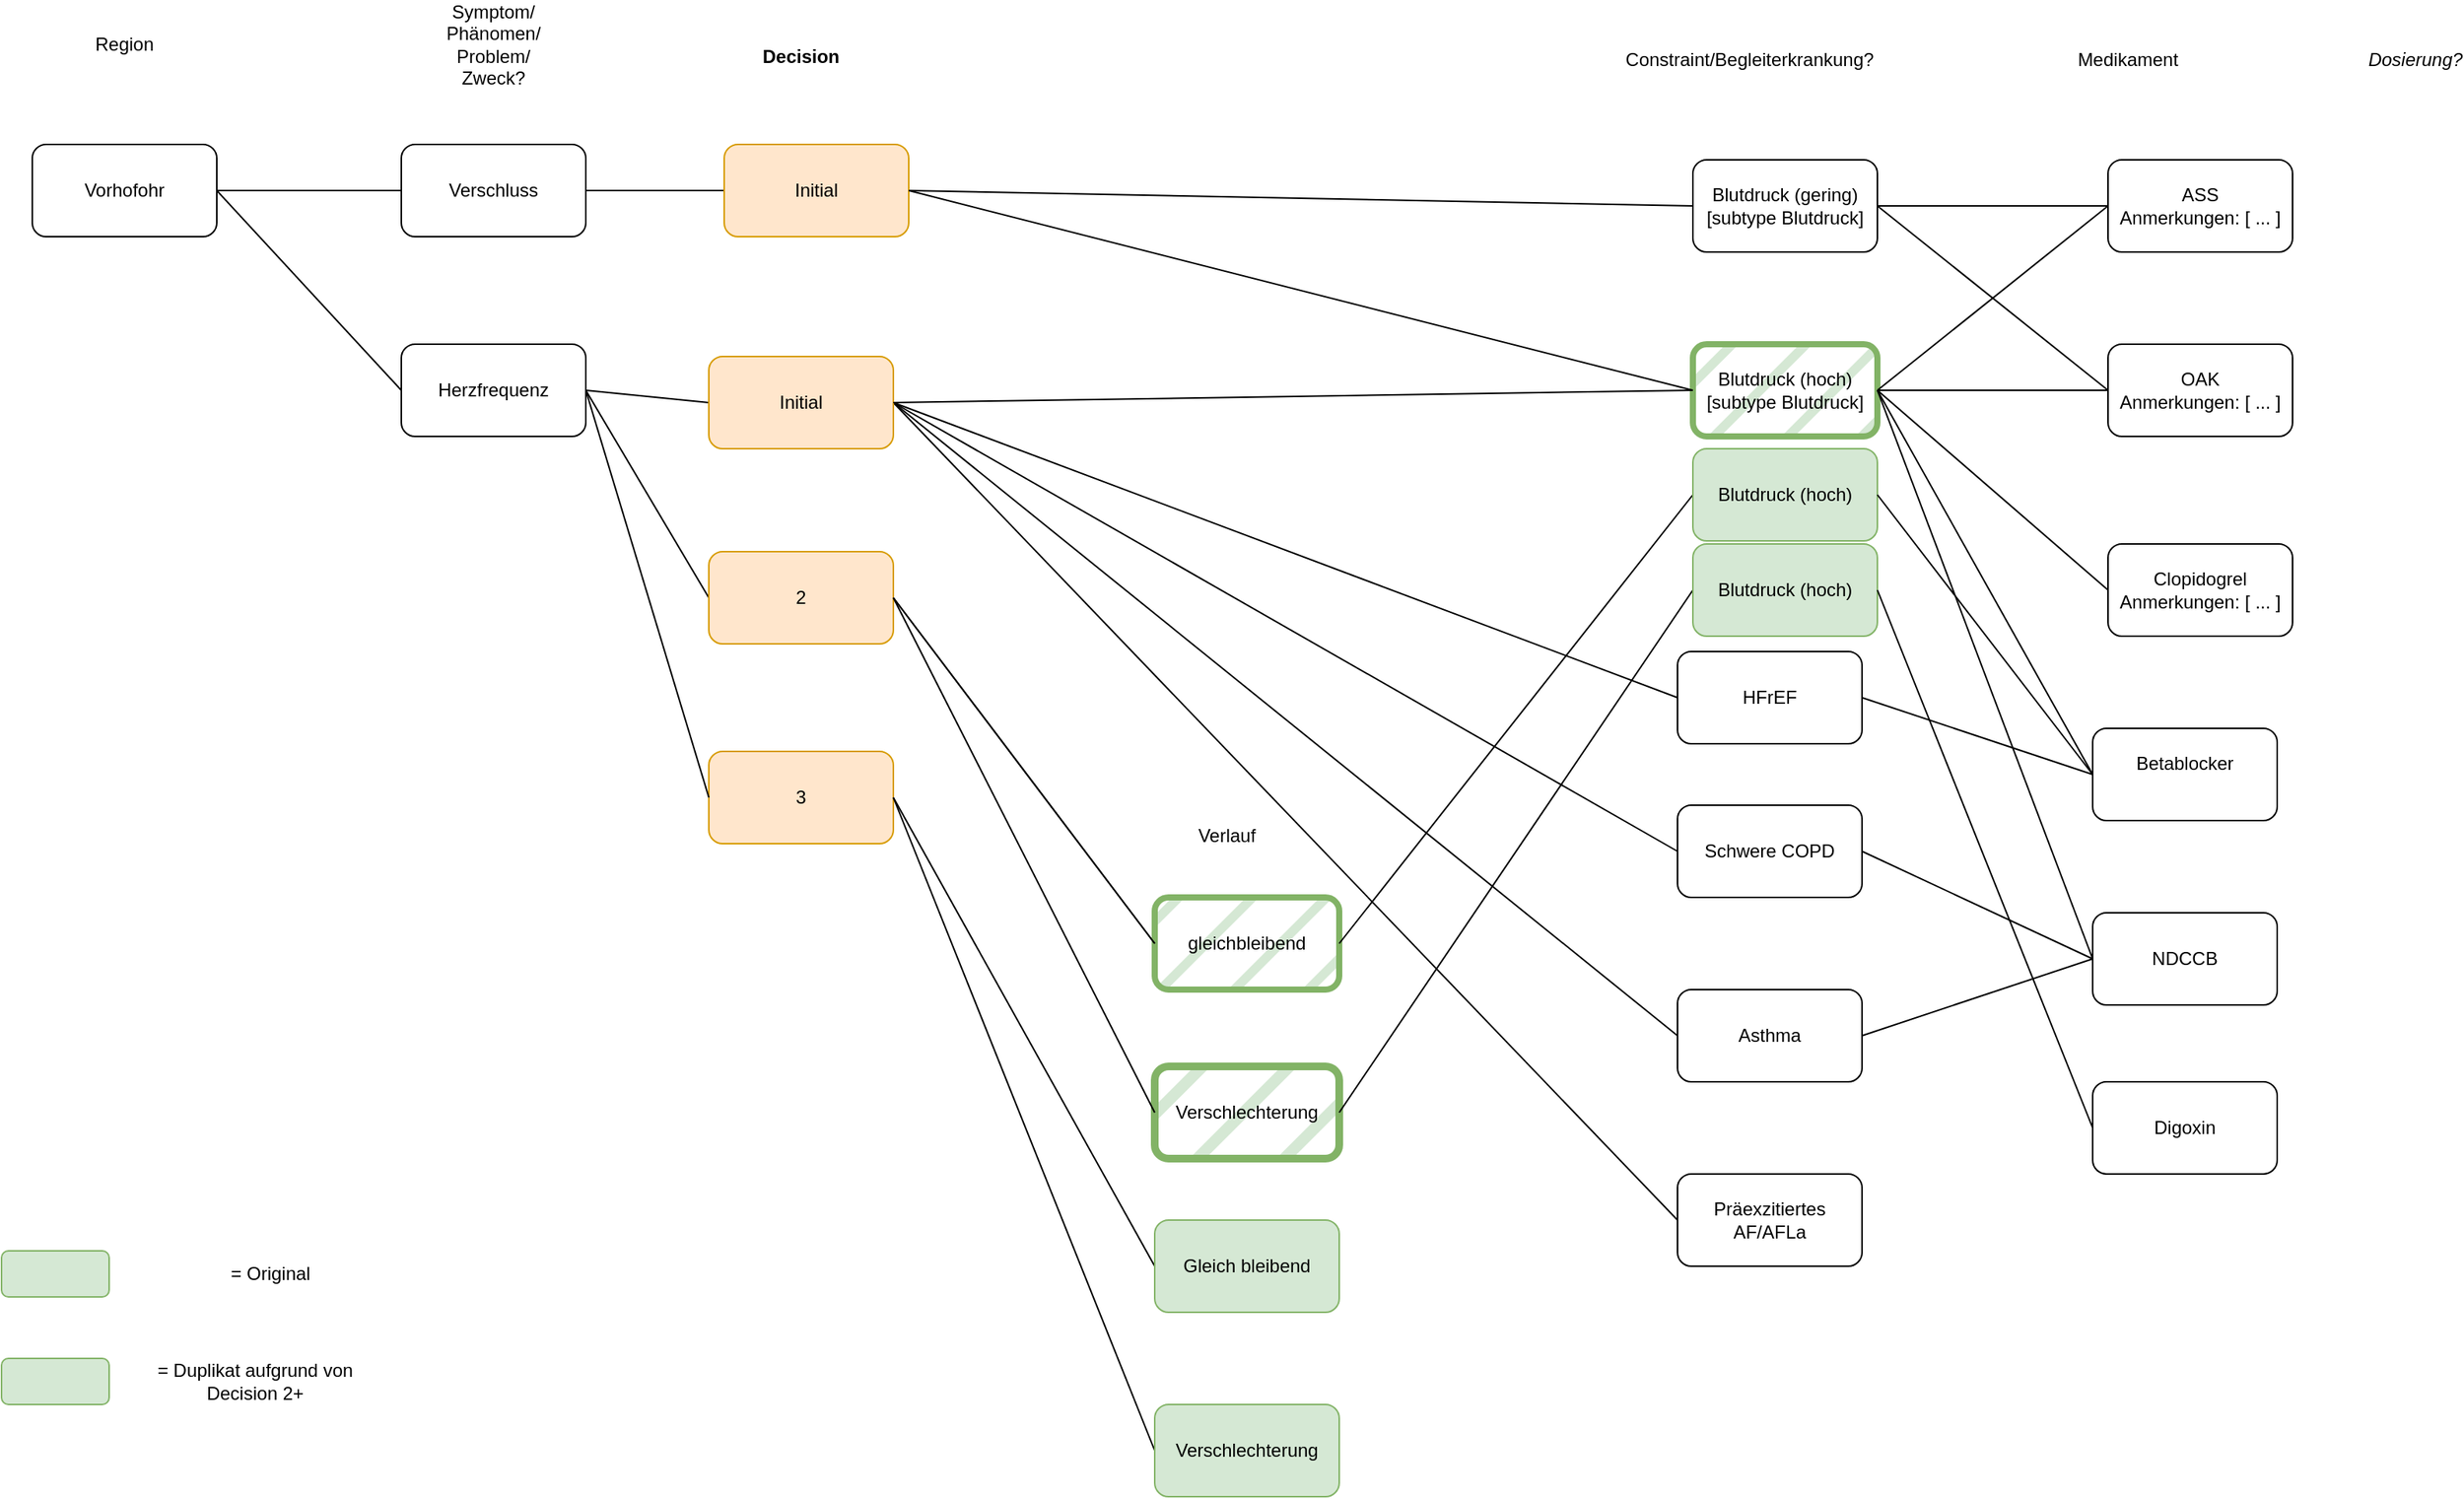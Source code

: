 <mxfile version="24.2.8" type="github">
  <diagram name="Seite-1" id="Lj3RmBoYemo5wMBXR7T-">
    <mxGraphModel dx="2074" dy="1106" grid="1" gridSize="10" guides="1" tooltips="1" connect="1" arrows="1" fold="1" page="1" pageScale="1" pageWidth="1654" pageHeight="1169" math="0" shadow="0">
      <root>
        <mxCell id="0" />
        <mxCell id="1" parent="0" />
        <mxCell id="BmRe0CwLIyu7bXr3vCcB-1" value="&lt;div&gt;Symptom/&lt;/div&gt;&lt;div&gt;Phänomen/&lt;br&gt;Problem/&lt;br&gt;Zweck?&lt;br&gt;&lt;/div&gt;" style="text;html=1;align=center;verticalAlign=middle;whiteSpace=wrap;rounded=0;" parent="1" vertex="1">
          <mxGeometry x="320" y="40" width="60" height="30" as="geometry" />
        </mxCell>
        <mxCell id="BmRe0CwLIyu7bXr3vCcB-2" value="Vorhofohr" style="rounded=1;whiteSpace=wrap;html=1;" parent="1" vertex="1">
          <mxGeometry x="50" y="120" width="120" height="60" as="geometry" />
        </mxCell>
        <mxCell id="BmRe0CwLIyu7bXr3vCcB-3" value="Verschluss" style="rounded=1;whiteSpace=wrap;html=1;" parent="1" vertex="1">
          <mxGeometry x="290" y="120" width="120" height="60" as="geometry" />
        </mxCell>
        <mxCell id="BmRe0CwLIyu7bXr3vCcB-4" value="Region" style="text;html=1;align=center;verticalAlign=middle;whiteSpace=wrap;rounded=0;" parent="1" vertex="1">
          <mxGeometry x="80" y="40" width="60" height="30" as="geometry" />
        </mxCell>
        <mxCell id="BmRe0CwLIyu7bXr3vCcB-7" value="&lt;div&gt;ASS&lt;/div&gt;&lt;div&gt;Anmerkungen: [ ... ]&lt;/div&gt;" style="rounded=1;whiteSpace=wrap;html=1;" parent="1" vertex="1">
          <mxGeometry x="1400" y="130" width="120" height="60" as="geometry" />
        </mxCell>
        <mxCell id="BmRe0CwLIyu7bXr3vCcB-8" value="&lt;div&gt;OAK&lt;/div&gt;&lt;div&gt;Anmerkungen: [ ... ]&lt;/div&gt;" style="rounded=1;whiteSpace=wrap;html=1;" parent="1" vertex="1">
          <mxGeometry x="1400" y="250" width="120" height="60" as="geometry" />
        </mxCell>
        <mxCell id="BmRe0CwLIyu7bXr3vCcB-9" value="&lt;div&gt;Clopidogrel&lt;/div&gt;&lt;div&gt;Anmerkungen: [ ... ]&lt;br&gt;&lt;/div&gt;" style="rounded=1;whiteSpace=wrap;html=1;" parent="1" vertex="1">
          <mxGeometry x="1400" y="380" width="120" height="60" as="geometry" />
        </mxCell>
        <mxCell id="BmRe0CwLIyu7bXr3vCcB-10" value="Medikament" style="text;html=1;align=center;verticalAlign=middle;whiteSpace=wrap;rounded=0;" parent="1" vertex="1">
          <mxGeometry x="1383" y="50" width="60" height="30" as="geometry" />
        </mxCell>
        <mxCell id="BmRe0CwLIyu7bXr3vCcB-11" value="&lt;div&gt;Blutdruck (gering)&lt;/div&gt;&lt;div&gt;[subtype Blutdruck]&lt;br&gt;&lt;/div&gt;" style="rounded=1;whiteSpace=wrap;html=1;" parent="1" vertex="1">
          <mxGeometry x="1130" y="130" width="120" height="60" as="geometry" />
        </mxCell>
        <mxCell id="BmRe0CwLIyu7bXr3vCcB-12" value="&lt;div&gt;Blutdruck (hoch)&lt;/div&gt;&lt;div&gt;[subtype Blutdruck]&lt;/div&gt;" style="rounded=1;whiteSpace=wrap;html=1;fillColor=#d5e8d4;strokeColor=#82b366;fillStyle=hatch;strokeWidth=4;" parent="1" vertex="1">
          <mxGeometry x="1130" y="250" width="120" height="60" as="geometry" />
        </mxCell>
        <mxCell id="BmRe0CwLIyu7bXr3vCcB-14" value="Constraint/Begleiterkrankung?" style="text;html=1;align=center;verticalAlign=middle;whiteSpace=wrap;rounded=0;" parent="1" vertex="1">
          <mxGeometry x="1137" y="50" width="60" height="30" as="geometry" />
        </mxCell>
        <mxCell id="BmRe0CwLIyu7bXr3vCcB-17" value="" style="endArrow=none;html=1;rounded=0;exitX=1;exitY=0.5;exitDx=0;exitDy=0;entryX=0;entryY=0.5;entryDx=0;entryDy=0;" parent="1" source="BmRe0CwLIyu7bXr3vCcB-2" target="BmRe0CwLIyu7bXr3vCcB-3" edge="1">
          <mxGeometry width="50" height="50" relative="1" as="geometry">
            <mxPoint x="580" y="380" as="sourcePoint" />
            <mxPoint x="630" y="330" as="targetPoint" />
          </mxGeometry>
        </mxCell>
        <mxCell id="BmRe0CwLIyu7bXr3vCcB-18" value="" style="endArrow=none;html=1;rounded=0;entryX=0;entryY=0.5;entryDx=0;entryDy=0;" parent="1" edge="1" target="ywd2_ELRaqGQqajww4Ma-36">
          <mxGeometry width="50" height="50" relative="1" as="geometry">
            <mxPoint x="410" y="150" as="sourcePoint" />
            <mxPoint x="500" y="230" as="targetPoint" />
          </mxGeometry>
        </mxCell>
        <mxCell id="BmRe0CwLIyu7bXr3vCcB-20" value="" style="endArrow=none;html=1;rounded=0;exitX=1;exitY=0.5;exitDx=0;exitDy=0;entryX=0;entryY=0.5;entryDx=0;entryDy=0;" parent="1" source="BmRe0CwLIyu7bXr3vCcB-11" target="BmRe0CwLIyu7bXr3vCcB-7" edge="1">
          <mxGeometry width="50" height="50" relative="1" as="geometry">
            <mxPoint x="1263" y="160" as="sourcePoint" />
            <mxPoint x="1350" y="159.58" as="targetPoint" />
          </mxGeometry>
        </mxCell>
        <mxCell id="BmRe0CwLIyu7bXr3vCcB-22" value="" style="endArrow=none;html=1;rounded=0;exitX=1;exitY=0.5;exitDx=0;exitDy=0;entryX=0;entryY=0.5;entryDx=0;entryDy=0;" parent="1" source="BmRe0CwLIyu7bXr3vCcB-12" target="BmRe0CwLIyu7bXr3vCcB-7" edge="1">
          <mxGeometry width="50" height="50" relative="1" as="geometry">
            <mxPoint x="1210" y="200" as="sourcePoint" />
            <mxPoint x="1357" y="290" as="targetPoint" />
          </mxGeometry>
        </mxCell>
        <mxCell id="BmRe0CwLIyu7bXr3vCcB-23" value="" style="endArrow=none;html=1;rounded=0;exitX=1;exitY=0.5;exitDx=0;exitDy=0;entryX=0;entryY=0.5;entryDx=0;entryDy=0;" parent="1" source="BmRe0CwLIyu7bXr3vCcB-11" target="BmRe0CwLIyu7bXr3vCcB-8" edge="1">
          <mxGeometry width="50" height="50" relative="1" as="geometry">
            <mxPoint x="1247" y="290" as="sourcePoint" />
            <mxPoint x="1360" y="170" as="targetPoint" />
          </mxGeometry>
        </mxCell>
        <mxCell id="BmRe0CwLIyu7bXr3vCcB-24" value="" style="endArrow=none;html=1;rounded=0;entryX=0;entryY=0.5;entryDx=0;entryDy=0;" parent="1" target="BmRe0CwLIyu7bXr3vCcB-9" edge="1">
          <mxGeometry width="50" height="50" relative="1" as="geometry">
            <mxPoint x="1250" y="280" as="sourcePoint" />
            <mxPoint x="1350" y="280" as="targetPoint" />
          </mxGeometry>
        </mxCell>
        <mxCell id="BmRe0CwLIyu7bXr3vCcB-25" value="" style="endArrow=none;html=1;rounded=0;exitX=1;exitY=0.5;exitDx=0;exitDy=0;entryX=0;entryY=0.5;entryDx=0;entryDy=0;" parent="1" source="BmRe0CwLIyu7bXr3vCcB-12" edge="1" target="BmRe0CwLIyu7bXr3vCcB-8">
          <mxGeometry width="50" height="50" relative="1" as="geometry">
            <mxPoint x="1247" y="170" as="sourcePoint" />
            <mxPoint x="1366" y="420" as="targetPoint" />
          </mxGeometry>
        </mxCell>
        <mxCell id="BmRe0CwLIyu7bXr3vCcB-37" value="Dosierung?" style="text;html=1;align=center;verticalAlign=middle;whiteSpace=wrap;rounded=0;fontStyle=2" parent="1" vertex="1">
          <mxGeometry x="1570" y="50" width="60" height="30" as="geometry" />
        </mxCell>
        <mxCell id="ywd2_ELRaqGQqajww4Ma-4" value="" style="endArrow=none;html=1;rounded=0;exitX=1;exitY=0.5;exitDx=0;exitDy=0;entryX=0;entryY=0.5;entryDx=0;entryDy=0;" edge="1" parent="1" source="ywd2_ELRaqGQqajww4Ma-36" target="BmRe0CwLIyu7bXr3vCcB-11">
          <mxGeometry width="50" height="50" relative="1" as="geometry">
            <mxPoint x="974" y="500" as="sourcePoint" />
            <mxPoint x="1117" y="159" as="targetPoint" />
          </mxGeometry>
        </mxCell>
        <mxCell id="ywd2_ELRaqGQqajww4Ma-5" value="HFrEF" style="rounded=1;whiteSpace=wrap;html=1;" vertex="1" parent="1">
          <mxGeometry x="1120" y="450" width="120" height="60" as="geometry" />
        </mxCell>
        <mxCell id="ywd2_ELRaqGQqajww4Ma-6" value="Schwere COPD" style="rounded=1;whiteSpace=wrap;html=1;" vertex="1" parent="1">
          <mxGeometry x="1120" y="550" width="120" height="60" as="geometry" />
        </mxCell>
        <mxCell id="ywd2_ELRaqGQqajww4Ma-8" value="Asthma" style="rounded=1;whiteSpace=wrap;html=1;" vertex="1" parent="1">
          <mxGeometry x="1120" y="670" width="120" height="60" as="geometry" />
        </mxCell>
        <mxCell id="ywd2_ELRaqGQqajww4Ma-9" value="&lt;div&gt;Präexzitiertes&lt;/div&gt;&lt;div&gt;AF/AFLa&lt;/div&gt;" style="rounded=1;whiteSpace=wrap;html=1;" vertex="1" parent="1">
          <mxGeometry x="1120" y="790" width="120" height="60" as="geometry" />
        </mxCell>
        <mxCell id="ywd2_ELRaqGQqajww4Ma-10" value="" style="endArrow=none;html=1;rounded=0;entryX=0;entryY=0.5;entryDx=0;entryDy=0;exitX=1;exitY=0.5;exitDx=0;exitDy=0;" edge="1" parent="1" source="ywd2_ELRaqGQqajww4Ma-82" target="ywd2_ELRaqGQqajww4Ma-5">
          <mxGeometry width="50" height="50" relative="1" as="geometry">
            <mxPoint x="794" y="280" as="sourcePoint" />
            <mxPoint x="891" y="159" as="targetPoint" />
          </mxGeometry>
        </mxCell>
        <mxCell id="ywd2_ELRaqGQqajww4Ma-11" value="" style="endArrow=none;html=1;rounded=0;entryX=0;entryY=0.5;entryDx=0;entryDy=0;exitX=1;exitY=0.5;exitDx=0;exitDy=0;" edge="1" parent="1" source="ywd2_ELRaqGQqajww4Ma-82" target="ywd2_ELRaqGQqajww4Ma-6">
          <mxGeometry width="50" height="50" relative="1" as="geometry">
            <mxPoint x="400" y="560" as="sourcePoint" />
            <mxPoint x="881" y="565" as="targetPoint" />
          </mxGeometry>
        </mxCell>
        <mxCell id="ywd2_ELRaqGQqajww4Ma-12" value="" style="endArrow=none;html=1;rounded=0;entryX=0;entryY=0.5;entryDx=0;entryDy=0;exitX=1;exitY=0.5;exitDx=0;exitDy=0;" edge="1" parent="1" source="ywd2_ELRaqGQqajww4Ma-82" target="ywd2_ELRaqGQqajww4Ma-8">
          <mxGeometry width="50" height="50" relative="1" as="geometry">
            <mxPoint x="794" y="280" as="sourcePoint" />
            <mxPoint x="881" y="670" as="targetPoint" />
          </mxGeometry>
        </mxCell>
        <mxCell id="ywd2_ELRaqGQqajww4Ma-13" value="" style="endArrow=none;html=1;rounded=0;entryX=0;entryY=0.5;entryDx=0;entryDy=0;exitX=1;exitY=0.5;exitDx=0;exitDy=0;" edge="1" parent="1" source="ywd2_ELRaqGQqajww4Ma-82" target="ywd2_ELRaqGQqajww4Ma-9">
          <mxGeometry width="50" height="50" relative="1" as="geometry">
            <mxPoint x="804" y="290" as="sourcePoint" />
            <mxPoint x="881" y="790" as="targetPoint" />
          </mxGeometry>
        </mxCell>
        <mxCell id="ywd2_ELRaqGQqajww4Ma-15" value="Herzfrequenz" style="rounded=1;whiteSpace=wrap;html=1;" vertex="1" parent="1">
          <mxGeometry x="290" y="250" width="120" height="60" as="geometry" />
        </mxCell>
        <mxCell id="ywd2_ELRaqGQqajww4Ma-18" value="&lt;div&gt;Betablocker&lt;/div&gt;&lt;div&gt;&lt;br&gt;&lt;/div&gt;" style="rounded=1;whiteSpace=wrap;html=1;" vertex="1" parent="1">
          <mxGeometry x="1390" y="500" width="120" height="60" as="geometry" />
        </mxCell>
        <mxCell id="ywd2_ELRaqGQqajww4Ma-20" value="NDCCB" style="rounded=1;whiteSpace=wrap;html=1;" vertex="1" parent="1">
          <mxGeometry x="1390" y="620" width="120" height="60" as="geometry" />
        </mxCell>
        <mxCell id="ywd2_ELRaqGQqajww4Ma-22" value="" style="endArrow=none;html=1;rounded=0;entryX=0;entryY=0.5;entryDx=0;entryDy=0;exitX=1;exitY=0.5;exitDx=0;exitDy=0;" edge="1" parent="1" source="BmRe0CwLIyu7bXr3vCcB-12" target="ywd2_ELRaqGQqajww4Ma-18">
          <mxGeometry width="50" height="50" relative="1" as="geometry">
            <mxPoint x="1190" y="510" as="sourcePoint" />
            <mxPoint x="1240" y="460" as="targetPoint" />
          </mxGeometry>
        </mxCell>
        <mxCell id="ywd2_ELRaqGQqajww4Ma-23" value="" style="endArrow=none;html=1;rounded=0;entryX=0;entryY=0.5;entryDx=0;entryDy=0;exitX=1;exitY=0.5;exitDx=0;exitDy=0;" edge="1" parent="1" source="BmRe0CwLIyu7bXr3vCcB-12" target="ywd2_ELRaqGQqajww4Ma-20">
          <mxGeometry width="50" height="50" relative="1" as="geometry">
            <mxPoint x="1247" y="169" as="sourcePoint" />
            <mxPoint x="1370" y="680" as="targetPoint" />
          </mxGeometry>
        </mxCell>
        <mxCell id="ywd2_ELRaqGQqajww4Ma-24" value="" style="endArrow=none;html=1;rounded=0;exitX=1;exitY=0.5;exitDx=0;exitDy=0;entryX=0;entryY=0.5;entryDx=0;entryDy=0;" edge="1" parent="1" source="ywd2_ELRaqGQqajww4Ma-5" target="ywd2_ELRaqGQqajww4Ma-18">
          <mxGeometry width="50" height="50" relative="1" as="geometry">
            <mxPoint x="1190" y="510" as="sourcePoint" />
            <mxPoint x="1360" y="670" as="targetPoint" />
          </mxGeometry>
        </mxCell>
        <mxCell id="ywd2_ELRaqGQqajww4Ma-25" value="" style="endArrow=none;html=1;rounded=0;exitX=1;exitY=0.5;exitDx=0;exitDy=0;entryX=0;entryY=0.5;entryDx=0;entryDy=0;" edge="1" parent="1" source="ywd2_ELRaqGQqajww4Ma-6" target="ywd2_ELRaqGQqajww4Ma-20">
          <mxGeometry width="50" height="50" relative="1" as="geometry">
            <mxPoint x="1237" y="575" as="sourcePoint" />
            <mxPoint x="1360" y="790" as="targetPoint" />
          </mxGeometry>
        </mxCell>
        <mxCell id="ywd2_ELRaqGQqajww4Ma-26" value="" style="endArrow=none;html=1;rounded=0;exitX=1;exitY=0.5;exitDx=0;exitDy=0;entryX=0;entryY=0.5;entryDx=0;entryDy=0;" edge="1" parent="1" source="ywd2_ELRaqGQqajww4Ma-8" target="ywd2_ELRaqGQqajww4Ma-20">
          <mxGeometry width="50" height="50" relative="1" as="geometry">
            <mxPoint x="1237" y="680" as="sourcePoint" />
            <mxPoint x="1340" y="790" as="targetPoint" />
          </mxGeometry>
        </mxCell>
        <mxCell id="ywd2_ELRaqGQqajww4Ma-30" value="gleichbleibend" style="rounded=1;whiteSpace=wrap;html=1;fillColor=#d5e8d4;fillStyle=hatch;strokeColor=#82b366;strokeWidth=4;" vertex="1" parent="1">
          <mxGeometry x="780" y="610" width="120" height="60" as="geometry" />
        </mxCell>
        <mxCell id="ywd2_ELRaqGQqajww4Ma-32" value="Verschlechterung" style="rounded=1;whiteSpace=wrap;html=1;fillColor=#d5e8d4;strokeColor=#82b366;fillStyle=hatch;strokeWidth=5;" vertex="1" parent="1">
          <mxGeometry x="780" y="720" width="120" height="60" as="geometry" />
        </mxCell>
        <mxCell id="ywd2_ELRaqGQqajww4Ma-34" value="" style="endArrow=none;html=1;rounded=0;exitX=0;exitY=0.5;exitDx=0;exitDy=0;entryX=1;entryY=0.5;entryDx=0;entryDy=0;" edge="1" parent="1" source="ywd2_ELRaqGQqajww4Ma-41" target="ywd2_ELRaqGQqajww4Ma-30">
          <mxGeometry width="50" height="50" relative="1" as="geometry">
            <mxPoint x="854" y="450" as="sourcePoint" />
            <mxPoint x="400" y="650" as="targetPoint" />
          </mxGeometry>
        </mxCell>
        <mxCell id="ywd2_ELRaqGQqajww4Ma-36" value="Initial" style="rounded=1;whiteSpace=wrap;html=1;fillColor=#ffe6cc;strokeColor=#d79b00;" vertex="1" parent="1">
          <mxGeometry x="500" y="120" width="120" height="60" as="geometry" />
        </mxCell>
        <mxCell id="ywd2_ELRaqGQqajww4Ma-37" value="" style="endArrow=none;html=1;rounded=0;exitX=1;exitY=0.5;exitDx=0;exitDy=0;entryX=0;entryY=0.5;entryDx=0;entryDy=0;" edge="1" parent="1" source="ywd2_ELRaqGQqajww4Ma-15" target="ywd2_ELRaqGQqajww4Ma-82">
          <mxGeometry width="50" height="50" relative="1" as="geometry">
            <mxPoint x="360" y="330" as="sourcePoint" />
            <mxPoint x="830" y="450" as="targetPoint" />
          </mxGeometry>
        </mxCell>
        <mxCell id="ywd2_ELRaqGQqajww4Ma-38" value="" style="endArrow=none;html=1;rounded=0;exitX=1;exitY=0.5;exitDx=0;exitDy=0;entryX=0;entryY=0.5;entryDx=0;entryDy=0;" edge="1" parent="1" source="ywd2_ELRaqGQqajww4Ma-56" target="ywd2_ELRaqGQqajww4Ma-30">
          <mxGeometry width="50" height="50" relative="1" as="geometry">
            <mxPoint x="780" y="500" as="sourcePoint" />
            <mxPoint x="830" y="450" as="targetPoint" />
          </mxGeometry>
        </mxCell>
        <mxCell id="ywd2_ELRaqGQqajww4Ma-39" value="" style="endArrow=none;html=1;rounded=0;exitX=1;exitY=0.5;exitDx=0;exitDy=0;entryX=0;entryY=0.5;entryDx=0;entryDy=0;" edge="1" parent="1" source="ywd2_ELRaqGQqajww4Ma-15" target="ywd2_ELRaqGQqajww4Ma-56">
          <mxGeometry width="50" height="50" relative="1" as="geometry">
            <mxPoint x="420" y="290" as="sourcePoint" />
            <mxPoint x="674" y="425" as="targetPoint" />
          </mxGeometry>
        </mxCell>
        <mxCell id="ywd2_ELRaqGQqajww4Ma-40" value="" style="endArrow=none;html=1;rounded=0;exitX=1;exitY=0.5;exitDx=0;exitDy=0;entryX=0;entryY=0.5;entryDx=0;entryDy=0;" edge="1" parent="1" source="ywd2_ELRaqGQqajww4Ma-32" target="ywd2_ELRaqGQqajww4Ma-53">
          <mxGeometry width="50" height="50" relative="1" as="geometry">
            <mxPoint x="780" y="500" as="sourcePoint" />
            <mxPoint x="880" y="480" as="targetPoint" />
          </mxGeometry>
        </mxCell>
        <mxCell id="ywd2_ELRaqGQqajww4Ma-41" value="&lt;div&gt;Blutdruck (hoch)&lt;br&gt;&lt;/div&gt;" style="rounded=1;whiteSpace=wrap;html=1;fillColor=#d5e8d4;strokeColor=#82b366;" vertex="1" parent="1">
          <mxGeometry x="1130" y="318" width="120" height="60" as="geometry" />
        </mxCell>
        <mxCell id="ywd2_ELRaqGQqajww4Ma-42" value="" style="rounded=1;whiteSpace=wrap;html=1;fillColor=#d5e8d4;strokeColor=#82b366;" vertex="1" parent="1">
          <mxGeometry x="30" y="910" width="70" height="30" as="geometry" />
        </mxCell>
        <mxCell id="ywd2_ELRaqGQqajww4Ma-43" value="= Duplikat aufgrund von Decision 2+ " style="text;html=1;align=center;verticalAlign=middle;whiteSpace=wrap;rounded=0;" vertex="1" parent="1">
          <mxGeometry x="120" y="910" width="150" height="30" as="geometry" />
        </mxCell>
        <mxCell id="ywd2_ELRaqGQqajww4Ma-44" value="Digoxin" style="rounded=1;whiteSpace=wrap;html=1;" vertex="1" parent="1">
          <mxGeometry x="1390" y="730" width="120" height="60" as="geometry" />
        </mxCell>
        <mxCell id="ywd2_ELRaqGQqajww4Ma-45" value="" style="endArrow=none;html=1;rounded=0;exitX=1;exitY=0.5;exitDx=0;exitDy=0;entryX=0;entryY=0.5;entryDx=0;entryDy=0;" edge="1" parent="1" source="ywd2_ELRaqGQqajww4Ma-41" target="ywd2_ELRaqGQqajww4Ma-18">
          <mxGeometry width="50" height="50" relative="1" as="geometry">
            <mxPoint x="1030" y="545" as="sourcePoint" />
            <mxPoint x="1126" y="500" as="targetPoint" />
          </mxGeometry>
        </mxCell>
        <mxCell id="ywd2_ELRaqGQqajww4Ma-46" value="&lt;div&gt;&amp;nbsp;&lt;br&gt;&lt;/div&gt;&lt;div&gt;Decision&lt;/div&gt;" style="text;html=1;align=center;verticalAlign=middle;whiteSpace=wrap;rounded=0;fontStyle=1" vertex="1" parent="1">
          <mxGeometry x="520" y="40" width="60" height="30" as="geometry" />
        </mxCell>
        <mxCell id="ywd2_ELRaqGQqajww4Ma-53" value="&lt;div&gt;Blutdruck (hoch)&lt;br&gt;&lt;/div&gt;" style="rounded=1;whiteSpace=wrap;html=1;fillColor=#d5e8d4;strokeColor=#82b366;" vertex="1" parent="1">
          <mxGeometry x="1130" y="380" width="120" height="60" as="geometry" />
        </mxCell>
        <mxCell id="ywd2_ELRaqGQqajww4Ma-54" value="" style="endArrow=none;html=1;rounded=0;exitX=1;exitY=0.5;exitDx=0;exitDy=0;entryX=0;entryY=0.5;entryDx=0;entryDy=0;" edge="1" parent="1" source="ywd2_ELRaqGQqajww4Ma-53" target="ywd2_ELRaqGQqajww4Ma-44">
          <mxGeometry width="50" height="50" relative="1" as="geometry">
            <mxPoint x="1696" y="470" as="sourcePoint" />
            <mxPoint x="1927" y="485" as="targetPoint" />
          </mxGeometry>
        </mxCell>
        <mxCell id="ywd2_ELRaqGQqajww4Ma-55" value="&lt;div&gt;Verlauf&lt;/div&gt;" style="text;html=1;align=center;verticalAlign=middle;whiteSpace=wrap;rounded=0;" vertex="1" parent="1">
          <mxGeometry x="797" y="555" width="60" height="30" as="geometry" />
        </mxCell>
        <mxCell id="ywd2_ELRaqGQqajww4Ma-56" value="2" style="rounded=1;whiteSpace=wrap;html=1;fillColor=#ffe6cc;strokeColor=#d79b00;" vertex="1" parent="1">
          <mxGeometry x="490" y="385" width="120" height="60" as="geometry" />
        </mxCell>
        <mxCell id="ywd2_ELRaqGQqajww4Ma-58" value="" style="endArrow=none;html=1;rounded=0;exitX=1;exitY=0.5;exitDx=0;exitDy=0;entryX=0;entryY=0.5;entryDx=0;entryDy=0;" edge="1" parent="1" source="ywd2_ELRaqGQqajww4Ma-56" target="ywd2_ELRaqGQqajww4Ma-30">
          <mxGeometry width="50" height="50" relative="1" as="geometry">
            <mxPoint x="410" y="280" as="sourcePoint" />
            <mxPoint x="690" y="520" as="targetPoint" />
          </mxGeometry>
        </mxCell>
        <mxCell id="ywd2_ELRaqGQqajww4Ma-57" value="3" style="rounded=1;whiteSpace=wrap;html=1;fillColor=#ffe6cc;strokeColor=#d79b00;" vertex="1" parent="1">
          <mxGeometry x="490" y="515" width="120" height="60" as="geometry" />
        </mxCell>
        <mxCell id="ywd2_ELRaqGQqajww4Ma-60" value="" style="endArrow=none;html=1;rounded=0;exitX=1;exitY=0.5;exitDx=0;exitDy=0;entryX=0;entryY=0.5;entryDx=0;entryDy=0;" edge="1" parent="1" source="ywd2_ELRaqGQqajww4Ma-57" target="ywd2_ELRaqGQqajww4Ma-63">
          <mxGeometry width="50" height="50" relative="1" as="geometry">
            <mxPoint x="630" y="300" as="sourcePoint" />
            <mxPoint x="700" y="640" as="targetPoint" />
          </mxGeometry>
        </mxCell>
        <mxCell id="ywd2_ELRaqGQqajww4Ma-61" value="" style="endArrow=none;html=1;rounded=0;exitX=1;exitY=0.5;exitDx=0;exitDy=0;entryX=0;entryY=0.5;entryDx=0;entryDy=0;" edge="1" parent="1" source="ywd2_ELRaqGQqajww4Ma-57" target="ywd2_ELRaqGQqajww4Ma-64">
          <mxGeometry width="50" height="50" relative="1" as="geometry">
            <mxPoint x="630" y="430" as="sourcePoint" />
            <mxPoint x="700" y="530" as="targetPoint" />
          </mxGeometry>
        </mxCell>
        <mxCell id="ywd2_ELRaqGQqajww4Ma-62" value="" style="endArrow=none;html=1;rounded=0;exitX=1;exitY=0.5;exitDx=0;exitDy=0;entryX=0;entryY=0.5;entryDx=0;entryDy=0;" edge="1" parent="1" source="ywd2_ELRaqGQqajww4Ma-15" target="ywd2_ELRaqGQqajww4Ma-57">
          <mxGeometry width="50" height="50" relative="1" as="geometry">
            <mxPoint x="420" y="290" as="sourcePoint" />
            <mxPoint x="510" y="300" as="targetPoint" />
          </mxGeometry>
        </mxCell>
        <mxCell id="ywd2_ELRaqGQqajww4Ma-63" value="Gleich bleibend" style="rounded=1;whiteSpace=wrap;html=1;fillColor=#d5e8d4;strokeColor=#82b366;" vertex="1" parent="1">
          <mxGeometry x="780" y="820" width="120" height="60" as="geometry" />
        </mxCell>
        <mxCell id="ywd2_ELRaqGQqajww4Ma-64" value="Verschlechterung" style="rounded=1;whiteSpace=wrap;html=1;fillColor=#d5e8d4;strokeColor=#82b366;" vertex="1" parent="1">
          <mxGeometry x="780" y="940" width="120" height="60" as="geometry" />
        </mxCell>
        <mxCell id="ywd2_ELRaqGQqajww4Ma-65" value="" style="endArrow=none;html=1;rounded=0;entryX=0;entryY=0.5;entryDx=0;entryDy=0;exitX=1;exitY=0.5;exitDx=0;exitDy=0;" edge="1" parent="1" source="ywd2_ELRaqGQqajww4Ma-56" target="ywd2_ELRaqGQqajww4Ma-32">
          <mxGeometry width="50" height="50" relative="1" as="geometry">
            <mxPoint x="620" y="290" as="sourcePoint" />
            <mxPoint x="700" y="530" as="targetPoint" />
          </mxGeometry>
        </mxCell>
        <mxCell id="ywd2_ELRaqGQqajww4Ma-66" value="" style="rounded=1;whiteSpace=wrap;html=1;fillColor=#d5e8d4;strokeColor=#82b366;" vertex="1" parent="1">
          <mxGeometry x="30" y="840" width="70" height="30" as="geometry" />
        </mxCell>
        <mxCell id="ywd2_ELRaqGQqajww4Ma-78" value="" style="endArrow=none;html=1;rounded=0;exitX=1;exitY=0.5;exitDx=0;exitDy=0;entryX=0;entryY=0.5;entryDx=0;entryDy=0;" edge="1" parent="1" source="BmRe0CwLIyu7bXr3vCcB-2" target="ywd2_ELRaqGQqajww4Ma-15">
          <mxGeometry width="50" height="50" relative="1" as="geometry">
            <mxPoint x="180" y="160" as="sourcePoint" />
            <mxPoint x="300" y="160" as="targetPoint" />
          </mxGeometry>
        </mxCell>
        <mxCell id="ywd2_ELRaqGQqajww4Ma-79" value="" style="endArrow=none;html=1;rounded=0;exitX=1;exitY=0.5;exitDx=0;exitDy=0;entryX=0;entryY=0.5;entryDx=0;entryDy=0;" edge="1" parent="1" source="ywd2_ELRaqGQqajww4Ma-36" target="BmRe0CwLIyu7bXr3vCcB-12">
          <mxGeometry width="50" height="50" relative="1" as="geometry">
            <mxPoint x="630" y="160" as="sourcePoint" />
            <mxPoint x="1140" y="170" as="targetPoint" />
          </mxGeometry>
        </mxCell>
        <mxCell id="ywd2_ELRaqGQqajww4Ma-82" value="Initial" style="rounded=1;whiteSpace=wrap;html=1;fillColor=#ffe6cc;strokeColor=#d79b00;" vertex="1" parent="1">
          <mxGeometry x="490" y="258" width="120" height="60" as="geometry" />
        </mxCell>
        <mxCell id="ywd2_ELRaqGQqajww4Ma-84" value="" style="endArrow=none;html=1;rounded=0;entryX=0;entryY=0.5;entryDx=0;entryDy=0;exitX=1;exitY=0.5;exitDx=0;exitDy=0;" edge="1" parent="1" source="ywd2_ELRaqGQqajww4Ma-82" target="BmRe0CwLIyu7bXr3vCcB-12">
          <mxGeometry width="50" height="50" relative="1" as="geometry">
            <mxPoint x="620" y="298" as="sourcePoint" />
            <mxPoint x="1130" y="490" as="targetPoint" />
          </mxGeometry>
        </mxCell>
        <mxCell id="ywd2_ELRaqGQqajww4Ma-85" value="= Original" style="text;html=1;align=center;verticalAlign=middle;whiteSpace=wrap;rounded=0;" vertex="1" parent="1">
          <mxGeometry x="130" y="840" width="150" height="30" as="geometry" />
        </mxCell>
      </root>
    </mxGraphModel>
  </diagram>
</mxfile>
